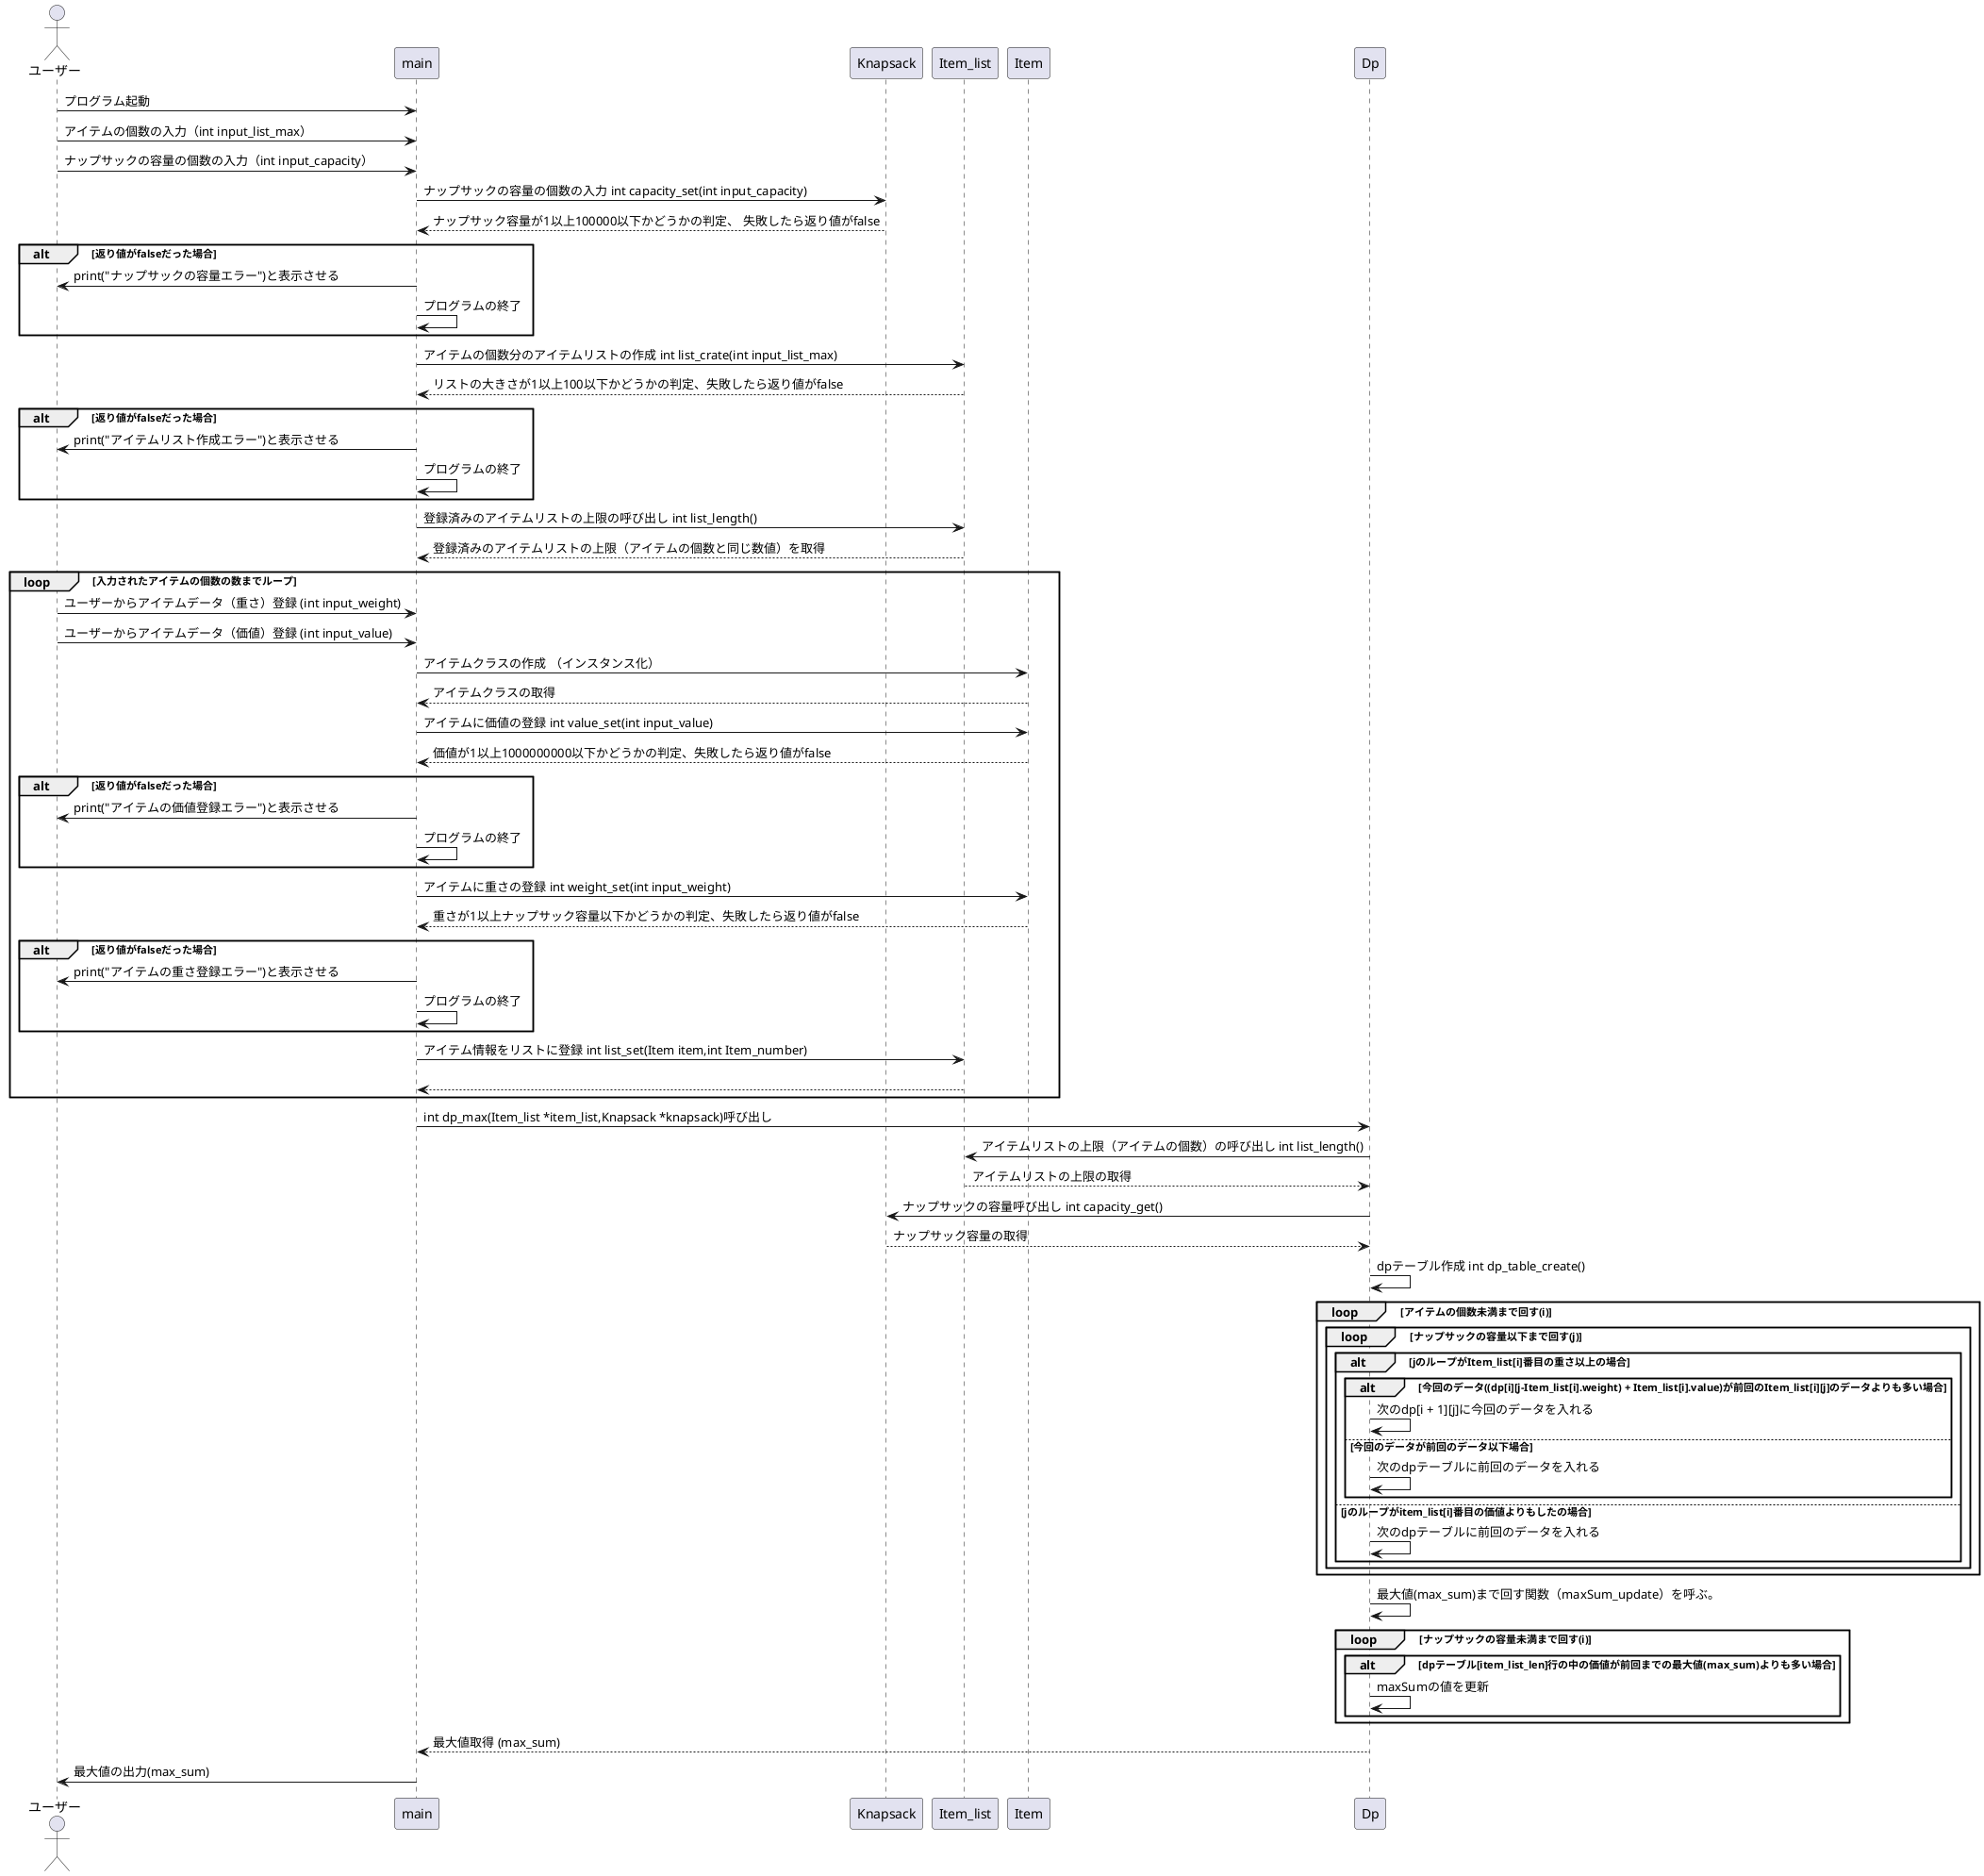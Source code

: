 @startuml シーケンス図

Actor "ユーザー" as User
User -> main: プログラム起動
User -> main:アイテムの個数の入力（int input_list_max）
User -> main:ナップサックの容量の個数の入力（int input_capacity）

main -> Knapsack:ナップサックの容量の個数の入力 int capacity_set(int input_capacity)
main <-- Knapsack: ナップサック容量が1以上100000以下かどうかの判定、 失敗したら返り値がfalse

alt 返り値がfalseだった場合
    User <- main:print("ナップサックの容量エラー")と表示させる
    main -> main:プログラムの終了
end

main -> Item_list: アイテムの個数分のアイテムリストの作成 int list_crate(int input_list_max)
main <-- Item_list: リストの大きさが1以上100以下かどうかの判定、失敗したら返り値がfalse
alt 返り値がfalseだった場合
    User <- main:print("アイテムリスト作成エラー")と表示させる
    main -> main:プログラムの終了
end

main -> Item_list: 登録済みのアイテムリストの上限の呼び出し int list_length()
main <-- Item_list: 登録済みのアイテムリストの上限（アイテムの個数と同じ数値）を取得

loop 入力されたアイテムの個数の数までループ
   User -> main:ユーザーからアイテムデータ（重さ）登録 (int input_weight)
    User -> main: ユーザーからアイテムデータ（価値）登録 (int input_value)
    
    main -> Item:アイテムクラスの作成 （インスタンス化）
    main <-- Item:アイテムクラスの取得

    main -> Item: アイテムに価値の登録 int value_set(int input_value)
    main <-- Item: 価値が1以上1000000000以下かどうかの判定、失敗したら返り値がfalse
    alt 返り値がfalseだった場合
        User <- main:print("アイテムの価値登録エラー")と表示させる
        main -> main:プログラムの終了
    end

    main -> Item: アイテムに重さの登録 int weight_set(int input_weight)
    main <-- Item: 重さが1以上ナップサック容量以下かどうかの判定、失敗したら返り値がfalse
    alt 返り値がfalseだった場合
        User <- main:print("アイテムの重さ登録エラー")と表示させる
        main -> main:プログラムの終了
    end

    main -> Item_list: アイテム情報をリストに登録 int list_set(Item item,int Item_number)
    main <-- Item_list:　
end

main -> Dp: int dp_max(Item_list *item_list,Knapsack *knapsack)呼び出し

Dp -> Item_list: アイテムリストの上限（アイテムの個数）の呼び出し int list_length()
Dp <-- Item_list: アイテムリストの上限の取得
Dp -> Knapsack:ナップサックの容量呼び出し int capacity_get()
Knapsack --> Dp: ナップサック容量の取得

Dp -> Dp: dpテーブル作成 int dp_table_create()

loop アイテムの個数未満まで回す(i)
    loop ナップサックの容量以下まで回す(j)
        alt jのループがItem_list[i]番目の重さ以上の場合            
            alt 今回のデータ((dp[i][j-Item_list[i].weight) + Item_list[i].value)が前回のItem_list[i][j]のデータよりも多い場合
                Dp -> Dp:次のdp[i + 1][j]に今回のデータを入れる
            else 今回のデータが前回のデータ以下場合
                Dp -> Dp:次のdpテーブルに前回のデータを入れる
            end
        else jのループがitem_list[i]番目の価値よりもしたの場合
            Dp -> Dp:次のdpテーブルに前回のデータを入れる
        end
    end
end

Dp -> Dp: 最大値(max_sum)まで回す関数（maxSum_update）を呼ぶ。

loop ナップサックの容量未満まで回す(i)
    alt dpテーブル[item_list_len]行の中の価値が前回までの最大値(max_sum)よりも多い場合
        Dp -> Dp: maxSumの値を更新
    end
end

main <-- Dp: 最大値取得 (max_sum)
main -> User: 最大値の出力(max_sum)

@enduml